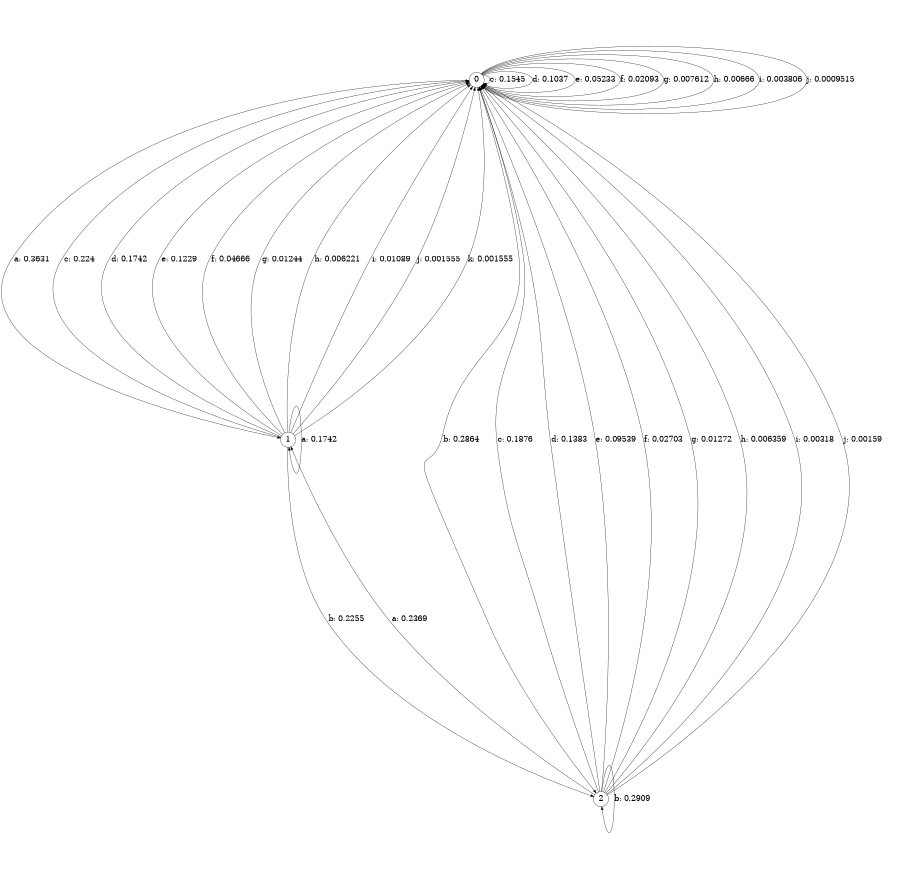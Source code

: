 digraph "d2-400nw-t0-cen-CG2k" {
size = "6,8.5";
ratio = "fill";
node [shape = circle];
node [fontsize = 24];
edge [fontsize = 24];
0 -> 1 [label = "a: 0.3631   "];
0 -> 2 [label = "b: 0.2864   "];
0 -> 0 [label = "c: 0.1545   "];
0 -> 0 [label = "d: 0.1037   "];
0 -> 0 [label = "e: 0.05233  "];
0 -> 0 [label = "f: 0.02093  "];
0 -> 0 [label = "g: 0.007612  "];
0 -> 0 [label = "h: 0.00666  "];
0 -> 0 [label = "i: 0.003806  "];
0 -> 0 [label = "j: 0.0009515  "];
1 -> 1 [label = "a: 0.1742   "];
1 -> 2 [label = "b: 0.2255   "];
1 -> 0 [label = "c: 0.224    "];
1 -> 0 [label = "d: 0.1742   "];
1 -> 0 [label = "e: 0.1229   "];
1 -> 0 [label = "f: 0.04666  "];
1 -> 0 [label = "g: 0.01244  "];
1 -> 0 [label = "h: 0.006221  "];
1 -> 0 [label = "i: 0.01089  "];
1 -> 0 [label = "j: 0.001555  "];
1 -> 0 [label = "k: 0.001555  "];
2 -> 1 [label = "a: 0.2369   "];
2 -> 2 [label = "b: 0.2909   "];
2 -> 0 [label = "c: 0.1876   "];
2 -> 0 [label = "d: 0.1383   "];
2 -> 0 [label = "e: 0.09539  "];
2 -> 0 [label = "f: 0.02703  "];
2 -> 0 [label = "g: 0.01272  "];
2 -> 0 [label = "h: 0.006359  "];
2 -> 0 [label = "i: 0.00318  "];
2 -> 0 [label = "j: 0.00159  "];
}